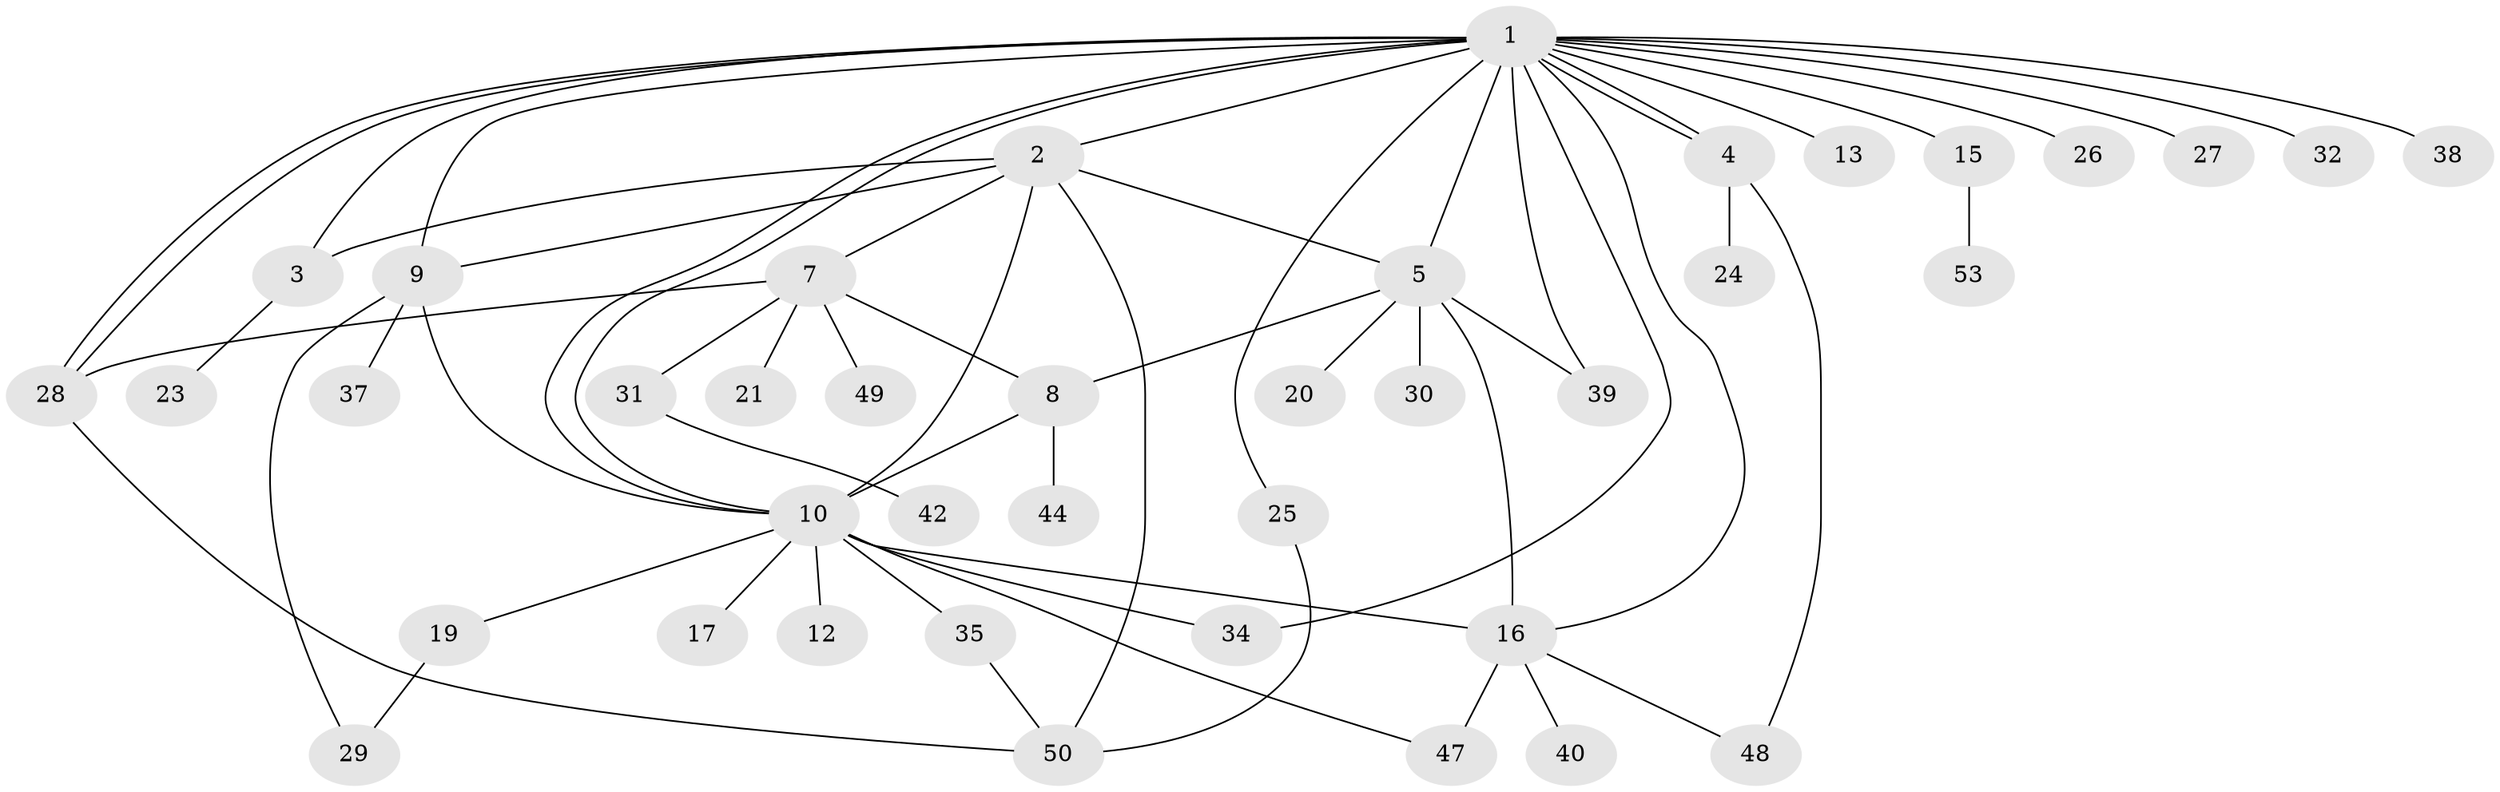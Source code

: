 // original degree distribution, {20: 0.018518518518518517, 7: 0.018518518518518517, 3: 0.09259259259259259, 4: 0.1111111111111111, 6: 0.018518518518518517, 5: 0.07407407407407407, 10: 0.018518518518518517, 2: 0.2777777777777778, 1: 0.37037037037037035}
// Generated by graph-tools (version 1.1) at 2025/11/02/27/25 16:11:14]
// undirected, 40 vertices, 60 edges
graph export_dot {
graph [start="1"]
  node [color=gray90,style=filled];
  1 [super="+6"];
  2 [super="+52"];
  3;
  4 [super="+22"];
  5 [super="+18"];
  7 [super="+36"];
  8 [super="+46"];
  9 [super="+11"];
  10 [super="+14"];
  12;
  13;
  15;
  16 [super="+33"];
  17;
  19 [super="+41"];
  20 [super="+54"];
  21;
  23;
  24;
  25;
  26;
  27;
  28 [super="+45"];
  29;
  30;
  31;
  32;
  34;
  35;
  37;
  38;
  39 [super="+43"];
  40;
  42;
  44;
  47;
  48;
  49;
  50 [super="+51"];
  53;
  1 -- 2 [weight=2];
  1 -- 3;
  1 -- 4;
  1 -- 4;
  1 -- 9;
  1 -- 10;
  1 -- 10;
  1 -- 13;
  1 -- 15;
  1 -- 16;
  1 -- 25;
  1 -- 27;
  1 -- 28;
  1 -- 28;
  1 -- 32;
  1 -- 34;
  1 -- 38;
  1 -- 5;
  1 -- 26;
  1 -- 39;
  2 -- 5;
  2 -- 7;
  2 -- 9;
  2 -- 10;
  2 -- 50;
  2 -- 3;
  3 -- 23;
  4 -- 48;
  4 -- 24;
  5 -- 8;
  5 -- 20;
  5 -- 39;
  5 -- 30;
  5 -- 16;
  7 -- 21;
  7 -- 28;
  7 -- 31;
  7 -- 49;
  7 -- 8;
  8 -- 44;
  8 -- 10;
  9 -- 10;
  9 -- 37;
  9 -- 29;
  10 -- 12;
  10 -- 17;
  10 -- 35;
  10 -- 47;
  10 -- 19;
  10 -- 34;
  10 -- 16;
  15 -- 53;
  16 -- 40;
  16 -- 47 [weight=2];
  16 -- 48;
  19 -- 29;
  25 -- 50;
  28 -- 50;
  31 -- 42;
  35 -- 50;
}
